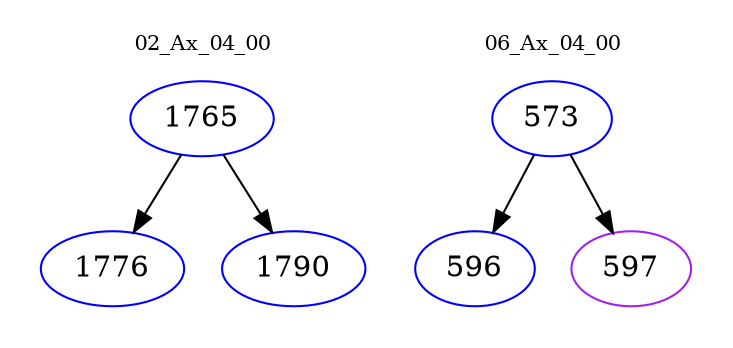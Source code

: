 digraph{
subgraph cluster_0 {
color = white
label = "02_Ax_04_00";
fontsize=10;
T0_1765 [label="1765", color="blue"]
T0_1765 -> T0_1776 [color="black"]
T0_1776 [label="1776", color="blue"]
T0_1765 -> T0_1790 [color="black"]
T0_1790 [label="1790", color="blue"]
}
subgraph cluster_1 {
color = white
label = "06_Ax_04_00";
fontsize=10;
T1_573 [label="573", color="blue"]
T1_573 -> T1_596 [color="black"]
T1_596 [label="596", color="blue"]
T1_573 -> T1_597 [color="black"]
T1_597 [label="597", color="purple"]
}
}
